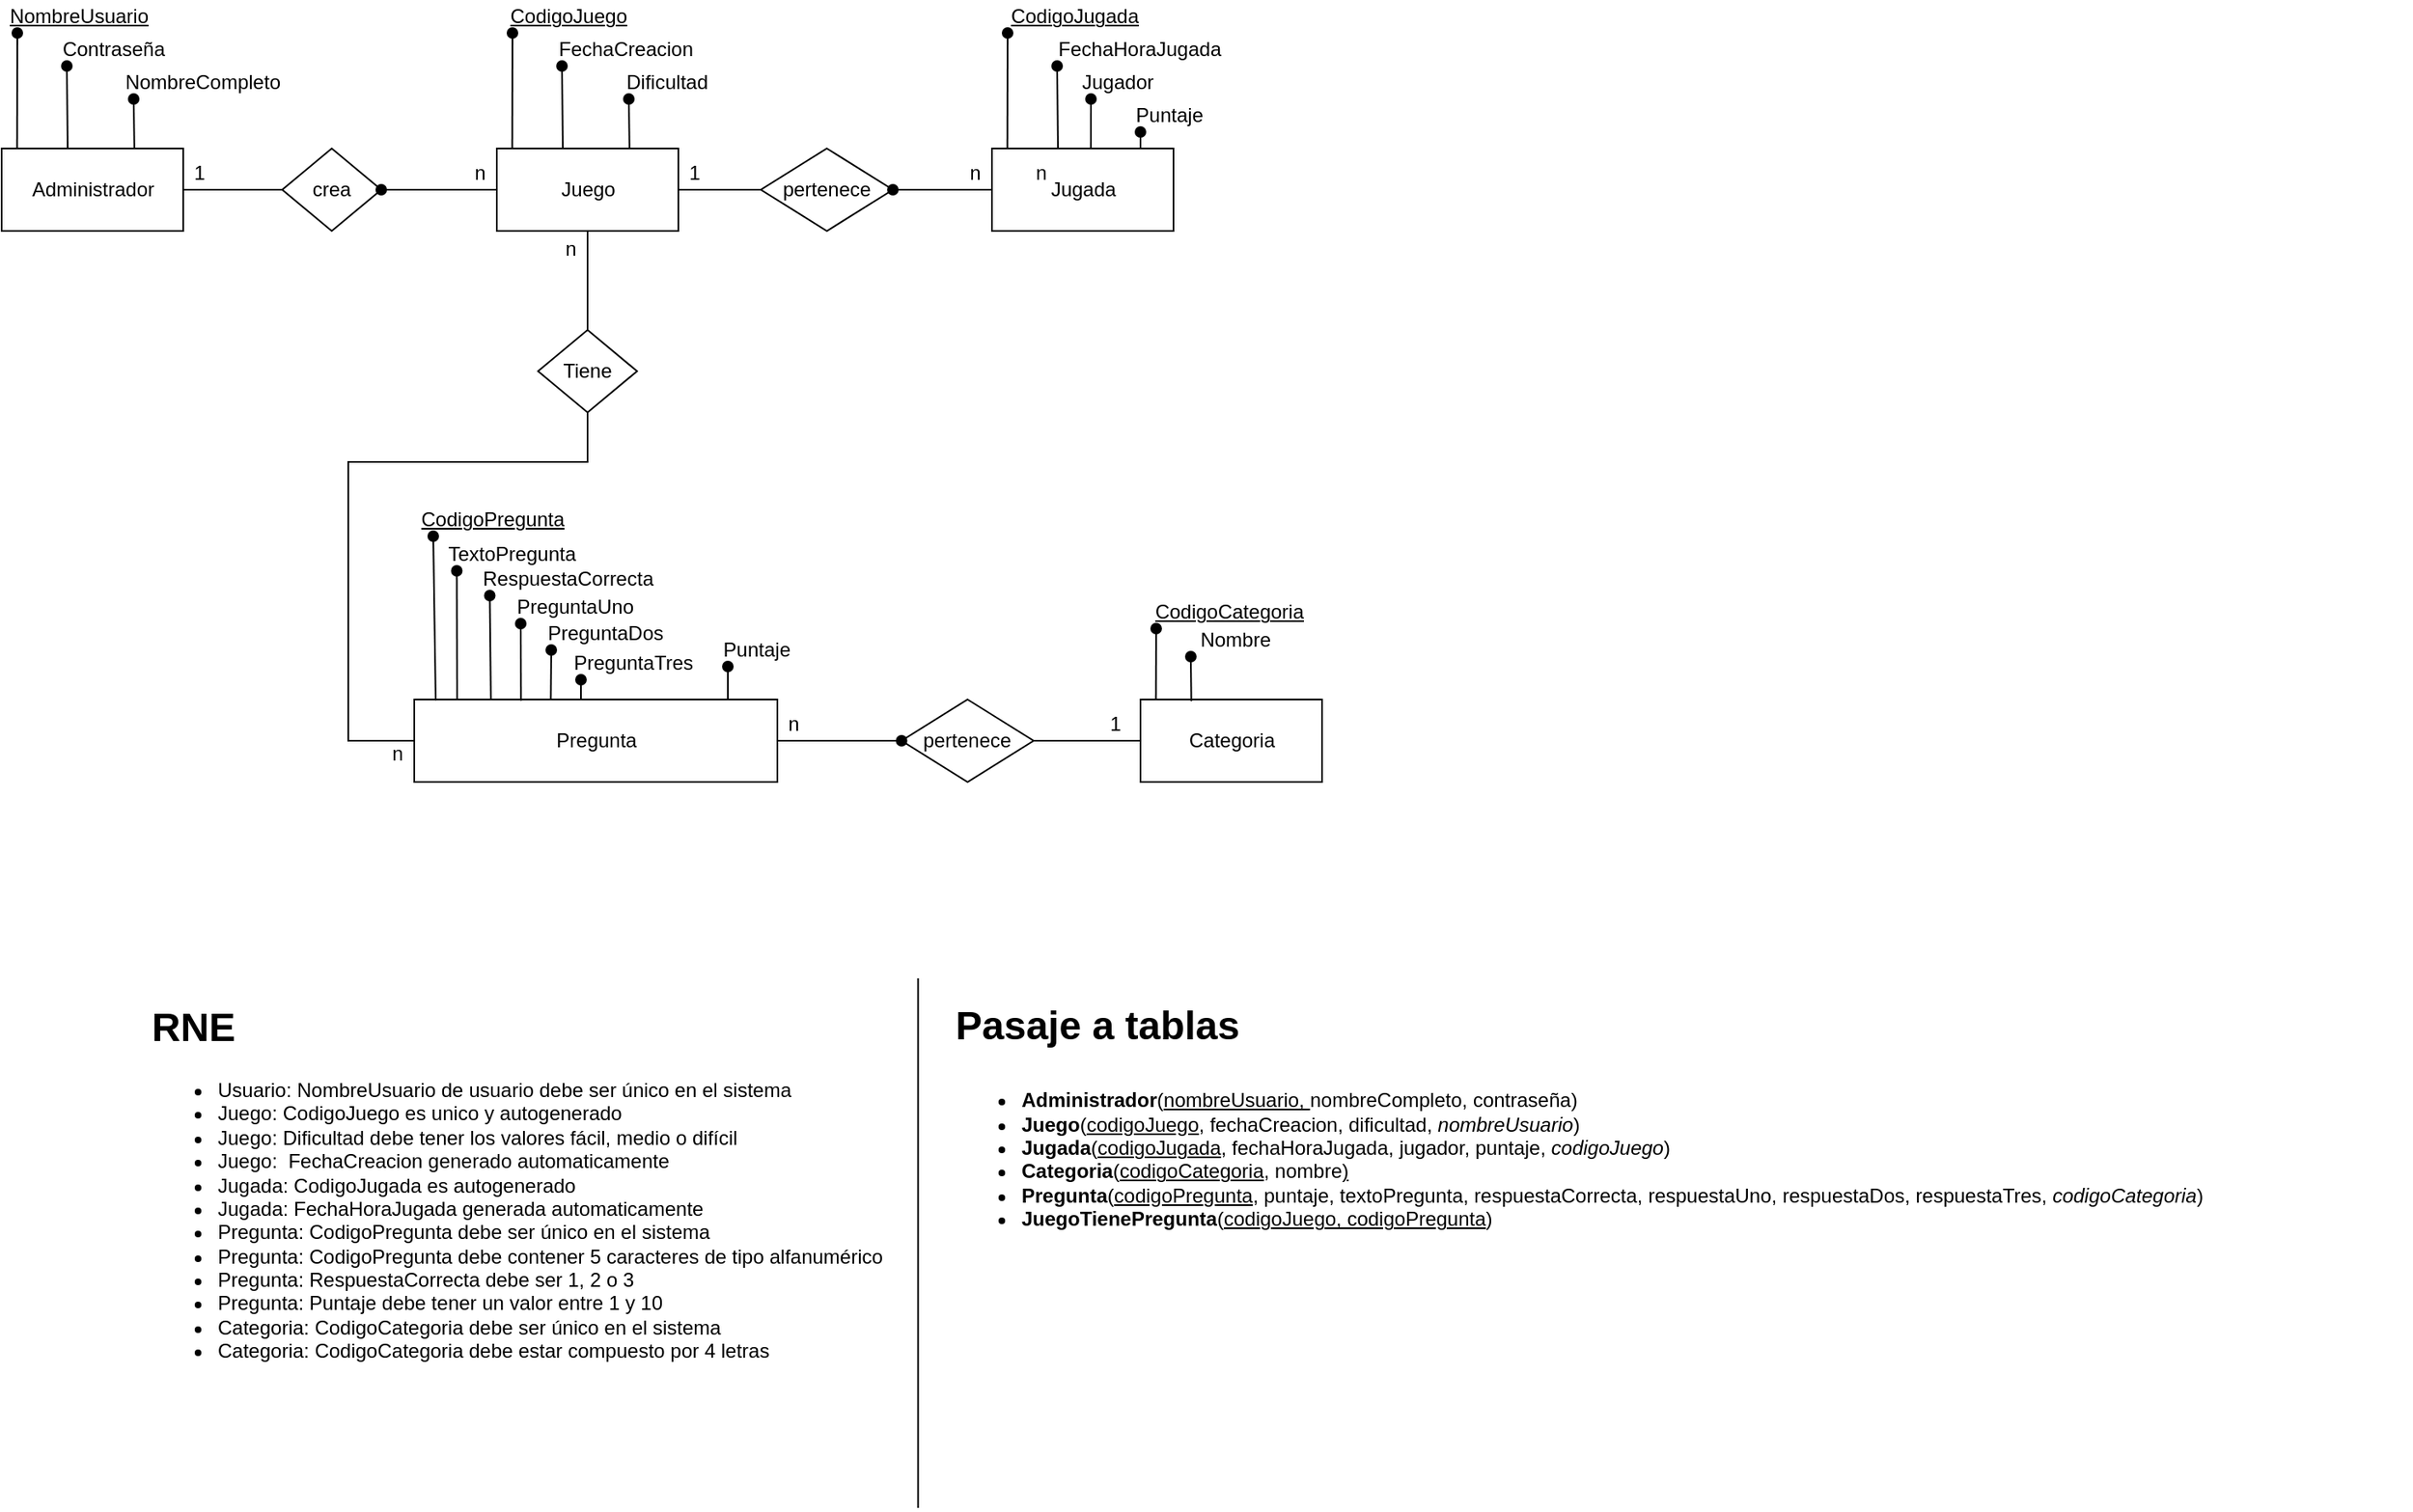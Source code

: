 <mxfile version="20.8.10" type="device"><diagram id="bnQcCAyIEk0VWTEGWCXR" name="Página-1"><mxGraphModel dx="1034" dy="519" grid="1" gridSize="10" guides="1" tooltips="1" connect="1" arrows="1" fold="1" page="1" pageScale="1" pageWidth="827" pageHeight="1169" math="0" shadow="0"><root><mxCell id="0"/><mxCell id="1" parent="0"/><mxCell id="0Us5_n0Fwg5W0oNB8ZeL-1" value="Administrador" style="html=1;" parent="1" vertex="1"><mxGeometry x="80" y="251" width="110" height="50" as="geometry"/></mxCell><mxCell id="0Us5_n0Fwg5W0oNB8ZeL-6" value="" style="endArrow=oval;html=1;rounded=0;exitX=0.085;exitY=0.007;exitDx=0;exitDy=0;exitPerimeter=0;endFill=1;entryX=0;entryY=1;entryDx=0;entryDy=0;" parent="1" source="0Us5_n0Fwg5W0oNB8ZeL-1" target="0Us5_n0Fwg5W0oNB8ZeL-8" edge="1"><mxGeometry width="50" height="50" relative="1" as="geometry"><mxPoint x="108" y="231" as="sourcePoint"/><mxPoint x="79" y="201" as="targetPoint"/></mxGeometry></mxCell><mxCell id="0Us5_n0Fwg5W0oNB8ZeL-8" value="NombreUsuario" style="text;html=1;strokeColor=none;fillColor=none;align=right;verticalAlign=middle;whiteSpace=wrap;rounded=0;fontStyle=4" parent="1" vertex="1"><mxGeometry x="89.5" y="161" width="80.5" height="20" as="geometry"/></mxCell><mxCell id="0Us5_n0Fwg5W0oNB8ZeL-9" value="" style="endArrow=oval;html=1;rounded=0;endFill=1;entryX=0;entryY=1;entryDx=0;entryDy=0;" parent="1" target="0Us5_n0Fwg5W0oNB8ZeL-10" edge="1"><mxGeometry width="50" height="50" relative="1" as="geometry"><mxPoint x="120" y="251" as="sourcePoint"/><mxPoint x="117" y="201" as="targetPoint"/></mxGeometry></mxCell><mxCell id="0Us5_n0Fwg5W0oNB8ZeL-10" value="Contraseña" style="text;html=1;strokeColor=none;fillColor=none;align=right;verticalAlign=middle;whiteSpace=wrap;rounded=0;" parent="1" vertex="1"><mxGeometry x="119.5" y="181" width="61" height="20" as="geometry"/></mxCell><mxCell id="0Us5_n0Fwg5W0oNB8ZeL-11" value="" style="endArrow=oval;html=1;rounded=0;exitX=0.731;exitY=0.011;exitDx=0;exitDy=0;exitPerimeter=0;endFill=1;entryX=0;entryY=1;entryDx=0;entryDy=0;" parent="1" source="0Us5_n0Fwg5W0oNB8ZeL-1" target="0Us5_n0Fwg5W0oNB8ZeL-12" edge="1"><mxGeometry width="50" height="50" relative="1" as="geometry"><mxPoint x="166.35" y="251.35" as="sourcePoint"/><mxPoint x="166" y="231" as="targetPoint"/></mxGeometry></mxCell><mxCell id="0Us5_n0Fwg5W0oNB8ZeL-12" value="NombreCompleto" style="text;html=1;strokeColor=none;fillColor=none;align=right;verticalAlign=middle;whiteSpace=wrap;rounded=0;" parent="1" vertex="1"><mxGeometry x="160" y="201" width="91" height="20" as="geometry"/></mxCell><mxCell id="0Us5_n0Fwg5W0oNB8ZeL-13" value="Juego" style="html=1;" parent="1" vertex="1"><mxGeometry x="380" y="251" width="110" height="50" as="geometry"/></mxCell><mxCell id="0Us5_n0Fwg5W0oNB8ZeL-14" value="" style="endArrow=oval;html=1;rounded=0;exitX=0.085;exitY=0.007;exitDx=0;exitDy=0;exitPerimeter=0;endFill=1;entryX=0;entryY=1;entryDx=0;entryDy=0;" parent="1" source="0Us5_n0Fwg5W0oNB8ZeL-13" target="0Us5_n0Fwg5W0oNB8ZeL-15" edge="1"><mxGeometry width="50" height="50" relative="1" as="geometry"><mxPoint x="408" y="231" as="sourcePoint"/><mxPoint x="379" y="201" as="targetPoint"/></mxGeometry></mxCell><mxCell id="0Us5_n0Fwg5W0oNB8ZeL-15" value="CodigoJuego" style="text;html=1;strokeColor=none;fillColor=none;align=right;verticalAlign=middle;whiteSpace=wrap;rounded=0;fontStyle=4" parent="1" vertex="1"><mxGeometry x="389.5" y="161" width="70.5" height="20" as="geometry"/></mxCell><mxCell id="0Us5_n0Fwg5W0oNB8ZeL-16" value="" style="endArrow=oval;html=1;rounded=0;endFill=1;entryX=0;entryY=1;entryDx=0;entryDy=0;" parent="1" target="0Us5_n0Fwg5W0oNB8ZeL-17" edge="1"><mxGeometry width="50" height="50" relative="1" as="geometry"><mxPoint x="420" y="251" as="sourcePoint"/><mxPoint x="417" y="201" as="targetPoint"/></mxGeometry></mxCell><mxCell id="0Us5_n0Fwg5W0oNB8ZeL-17" value="FechaCreacion" style="text;html=1;strokeColor=none;fillColor=none;align=right;verticalAlign=middle;whiteSpace=wrap;rounded=0;" parent="1" vertex="1"><mxGeometry x="419.5" y="181" width="80.5" height="20" as="geometry"/></mxCell><mxCell id="0Us5_n0Fwg5W0oNB8ZeL-18" value="" style="endArrow=oval;html=1;rounded=0;exitX=0.731;exitY=0.011;exitDx=0;exitDy=0;exitPerimeter=0;endFill=1;entryX=0;entryY=1;entryDx=0;entryDy=0;" parent="1" source="0Us5_n0Fwg5W0oNB8ZeL-13" target="0Us5_n0Fwg5W0oNB8ZeL-19" edge="1"><mxGeometry width="50" height="50" relative="1" as="geometry"><mxPoint x="466.35" y="251.35" as="sourcePoint"/><mxPoint x="466" y="231" as="targetPoint"/></mxGeometry></mxCell><mxCell id="0Us5_n0Fwg5W0oNB8ZeL-19" value="Dificultad" style="text;html=1;strokeColor=none;fillColor=none;align=right;verticalAlign=middle;whiteSpace=wrap;rounded=0;" parent="1" vertex="1"><mxGeometry x="460" y="201" width="50" height="20" as="geometry"/></mxCell><mxCell id="0Us5_n0Fwg5W0oNB8ZeL-20" value="Jugada" style="html=1;" parent="1" vertex="1"><mxGeometry x="680" y="251" width="110" height="50" as="geometry"/></mxCell><mxCell id="0Us5_n0Fwg5W0oNB8ZeL-21" value="" style="endArrow=oval;html=1;rounded=0;exitX=0.085;exitY=0.007;exitDx=0;exitDy=0;exitPerimeter=0;endFill=1;entryX=0;entryY=1;entryDx=0;entryDy=0;" parent="1" source="0Us5_n0Fwg5W0oNB8ZeL-20" target="0Us5_n0Fwg5W0oNB8ZeL-22" edge="1"><mxGeometry width="50" height="50" relative="1" as="geometry"><mxPoint x="708" y="231" as="sourcePoint"/><mxPoint x="679" y="201" as="targetPoint"/></mxGeometry></mxCell><mxCell id="0Us5_n0Fwg5W0oNB8ZeL-22" value="CodigoJugada" style="text;html=1;strokeColor=none;fillColor=none;align=right;verticalAlign=middle;whiteSpace=wrap;rounded=0;fontStyle=4" parent="1" vertex="1"><mxGeometry x="689.5" y="161" width="80.5" height="20" as="geometry"/></mxCell><mxCell id="0Us5_n0Fwg5W0oNB8ZeL-23" value="" style="endArrow=oval;html=1;rounded=0;endFill=1;entryX=0;entryY=1;entryDx=0;entryDy=0;" parent="1" target="0Us5_n0Fwg5W0oNB8ZeL-24" edge="1"><mxGeometry width="50" height="50" relative="1" as="geometry"><mxPoint x="720" y="251" as="sourcePoint"/><mxPoint x="717" y="201" as="targetPoint"/></mxGeometry></mxCell><mxCell id="0Us5_n0Fwg5W0oNB8ZeL-24" value="FechaHoraJugada" style="text;html=1;strokeColor=none;fillColor=none;align=right;verticalAlign=middle;whiteSpace=wrap;rounded=0;" parent="1" vertex="1"><mxGeometry x="719.5" y="181" width="100.5" height="20" as="geometry"/></mxCell><mxCell id="0Us5_n0Fwg5W0oNB8ZeL-25" value="" style="endArrow=oval;html=1;rounded=0;exitX=0.545;exitY=-0.011;exitDx=0;exitDy=0;exitPerimeter=0;endFill=1;entryX=0;entryY=1;entryDx=0;entryDy=0;" parent="1" source="0Us5_n0Fwg5W0oNB8ZeL-20" target="0Us5_n0Fwg5W0oNB8ZeL-26" edge="1"><mxGeometry width="50" height="50" relative="1" as="geometry"><mxPoint x="766.35" y="251.35" as="sourcePoint"/><mxPoint x="766" y="231" as="targetPoint"/></mxGeometry></mxCell><mxCell id="0Us5_n0Fwg5W0oNB8ZeL-26" value="Jugador" style="text;html=1;strokeColor=none;fillColor=none;align=right;verticalAlign=middle;whiteSpace=wrap;rounded=0;" parent="1" vertex="1"><mxGeometry x="740" y="201" width="40" height="20" as="geometry"/></mxCell><mxCell id="0Us5_n0Fwg5W0oNB8ZeL-27" value="" style="endArrow=oval;html=1;rounded=0;endFill=1;entryX=0;entryY=1;entryDx=0;entryDy=0;" parent="1" target="0Us5_n0Fwg5W0oNB8ZeL-28" edge="1"><mxGeometry width="50" height="50" relative="1" as="geometry"><mxPoint x="770" y="251" as="sourcePoint"/><mxPoint x="796" y="251" as="targetPoint"/></mxGeometry></mxCell><mxCell id="0Us5_n0Fwg5W0oNB8ZeL-28" value="Puntaje" style="text;html=1;strokeColor=none;fillColor=none;align=right;verticalAlign=middle;whiteSpace=wrap;rounded=0;" parent="1" vertex="1"><mxGeometry x="770" y="221" width="40" height="20" as="geometry"/></mxCell><mxCell id="0Us5_n0Fwg5W0oNB8ZeL-29" value="Pregunta" style="html=1;" parent="1" vertex="1"><mxGeometry x="330" y="585" width="220" height="50" as="geometry"/></mxCell><mxCell id="0Us5_n0Fwg5W0oNB8ZeL-30" value="" style="endArrow=oval;html=1;rounded=0;exitX=0.059;exitY=0.013;exitDx=0;exitDy=0;exitPerimeter=0;endFill=1;entryX=0;entryY=1;entryDx=0;entryDy=0;" parent="1" source="0Us5_n0Fwg5W0oNB8ZeL-29" target="0Us5_n0Fwg5W0oNB8ZeL-31" edge="1"><mxGeometry width="50" height="50" relative="1" as="geometry"><mxPoint x="408" y="565" as="sourcePoint"/><mxPoint x="379" y="535" as="targetPoint"/></mxGeometry></mxCell><mxCell id="0Us5_n0Fwg5W0oNB8ZeL-31" value="CodigoPregunta" style="text;html=1;strokeColor=none;fillColor=none;align=right;verticalAlign=middle;whiteSpace=wrap;rounded=0;fontStyle=4" parent="1" vertex="1"><mxGeometry x="341.5" y="466" width="80.5" height="20" as="geometry"/></mxCell><mxCell id="0Us5_n0Fwg5W0oNB8ZeL-32" value="" style="endArrow=oval;html=1;rounded=0;endFill=1;entryX=0;entryY=1;entryDx=0;entryDy=0;exitX=0.118;exitY=0;exitDx=0;exitDy=0;exitPerimeter=0;" parent="1" source="0Us5_n0Fwg5W0oNB8ZeL-29" target="0Us5_n0Fwg5W0oNB8ZeL-33" edge="1"><mxGeometry width="50" height="50" relative="1" as="geometry"><mxPoint x="420" y="585" as="sourcePoint"/><mxPoint x="417" y="535" as="targetPoint"/></mxGeometry></mxCell><mxCell id="0Us5_n0Fwg5W0oNB8ZeL-33" value="TextoPregunta" style="text;html=1;strokeColor=none;fillColor=none;align=right;verticalAlign=middle;whiteSpace=wrap;rounded=0;" parent="1" vertex="1"><mxGeometry x="355.75" y="487" width="74.25" height="20" as="geometry"/></mxCell><mxCell id="0Us5_n0Fwg5W0oNB8ZeL-34" value="" style="endArrow=oval;html=1;rounded=0;endFill=1;entryX=0;entryY=1;entryDx=0;entryDy=0;exitX=0.294;exitY=0.016;exitDx=0;exitDy=0;exitPerimeter=0;" parent="1" source="0Us5_n0Fwg5W0oNB8ZeL-29" target="0Us5_n0Fwg5W0oNB8ZeL-35" edge="1"><mxGeometry width="50" height="50" relative="1" as="geometry"><mxPoint x="411" y="585" as="sourcePoint"/><mxPoint x="466" y="565" as="targetPoint"/></mxGeometry></mxCell><mxCell id="0Us5_n0Fwg5W0oNB8ZeL-35" value="PreguntaUno" style="text;html=1;strokeColor=none;fillColor=none;align=right;verticalAlign=middle;whiteSpace=wrap;rounded=0;" parent="1" vertex="1"><mxGeometry x="394.5" y="519" width="70" height="20" as="geometry"/></mxCell><mxCell id="0Us5_n0Fwg5W0oNB8ZeL-36" value="" style="endArrow=oval;html=1;rounded=0;endFill=1;entryX=0;entryY=1;entryDx=0;entryDy=0;" parent="1" target="0Us5_n0Fwg5W0oNB8ZeL-37" edge="1"><mxGeometry width="50" height="50" relative="1" as="geometry"><mxPoint x="520" y="585" as="sourcePoint"/><mxPoint x="496" y="585" as="targetPoint"/></mxGeometry></mxCell><mxCell id="0Us5_n0Fwg5W0oNB8ZeL-37" value="Puntaje" style="text;html=1;strokeColor=none;fillColor=none;align=right;verticalAlign=middle;whiteSpace=wrap;rounded=0;" parent="1" vertex="1"><mxGeometry x="520" y="545" width="40" height="20" as="geometry"/></mxCell><mxCell id="0Us5_n0Fwg5W0oNB8ZeL-39" value="" style="endArrow=oval;html=1;rounded=0;endFill=1;entryX=0;entryY=1;entryDx=0;entryDy=0;exitX=0.376;exitY=-0.009;exitDx=0;exitDy=0;exitPerimeter=0;" parent="1" source="0Us5_n0Fwg5W0oNB8ZeL-29" target="0Us5_n0Fwg5W0oNB8ZeL-40" edge="1"><mxGeometry width="50" height="50" relative="1" as="geometry"><mxPoint x="410" y="581" as="sourcePoint"/><mxPoint x="475.5" y="575" as="targetPoint"/></mxGeometry></mxCell><mxCell id="0Us5_n0Fwg5W0oNB8ZeL-40" value="PreguntaDos" style="text;html=1;strokeColor=none;fillColor=none;align=right;verticalAlign=middle;whiteSpace=wrap;rounded=0;" parent="1" vertex="1"><mxGeometry x="413" y="535" width="70" height="20" as="geometry"/></mxCell><mxCell id="0Us5_n0Fwg5W0oNB8ZeL-41" value="" style="endArrow=oval;html=1;rounded=0;endFill=1;entryX=0;entryY=1;entryDx=0;entryDy=0;" parent="1" target="0Us5_n0Fwg5W0oNB8ZeL-42" edge="1"><mxGeometry width="50" height="50" relative="1" as="geometry"><mxPoint x="431" y="585" as="sourcePoint"/><mxPoint x="485.5" y="585" as="targetPoint"/></mxGeometry></mxCell><mxCell id="0Us5_n0Fwg5W0oNB8ZeL-42" value="PreguntaTres" style="text;html=1;strokeColor=none;fillColor=none;align=right;verticalAlign=middle;whiteSpace=wrap;rounded=0;" parent="1" vertex="1"><mxGeometry x="431" y="553" width="70" height="20" as="geometry"/></mxCell><mxCell id="0Us5_n0Fwg5W0oNB8ZeL-43" value="Categoria" style="html=1;" parent="1" vertex="1"><mxGeometry x="770" y="585" width="110" height="50" as="geometry"/></mxCell><mxCell id="0Us5_n0Fwg5W0oNB8ZeL-44" value="" style="endArrow=oval;html=1;rounded=0;exitX=0.085;exitY=0.007;exitDx=0;exitDy=0;exitPerimeter=0;endFill=1;entryX=0;entryY=1;entryDx=0;entryDy=0;" parent="1" source="0Us5_n0Fwg5W0oNB8ZeL-43" target="0Us5_n0Fwg5W0oNB8ZeL-45" edge="1"><mxGeometry width="50" height="50" relative="1" as="geometry"><mxPoint x="798" y="565" as="sourcePoint"/><mxPoint x="769" y="535" as="targetPoint"/></mxGeometry></mxCell><mxCell id="0Us5_n0Fwg5W0oNB8ZeL-45" value="CodigoCategoria" style="text;html=1;strokeColor=none;fillColor=none;align=right;verticalAlign=middle;whiteSpace=wrap;rounded=0;fontStyle=4" parent="1" vertex="1"><mxGeometry x="779.5" y="522" width="90.5" height="20" as="geometry"/></mxCell><mxCell id="0Us5_n0Fwg5W0oNB8ZeL-50" value="crea" style="rhombus;whiteSpace=wrap;html=1;" parent="1" vertex="1"><mxGeometry x="250" y="251" width="60" height="50" as="geometry"/></mxCell><mxCell id="0Us5_n0Fwg5W0oNB8ZeL-51" value="" style="endArrow=none;html=1;rounded=0;exitX=1;exitY=0.5;exitDx=0;exitDy=0;entryX=0;entryY=0.5;entryDx=0;entryDy=0;" parent="1" source="0Us5_n0Fwg5W0oNB8ZeL-1" target="0Us5_n0Fwg5W0oNB8ZeL-50" edge="1"><mxGeometry width="50" height="50" relative="1" as="geometry"><mxPoint x="270" y="381" as="sourcePoint"/><mxPoint x="320" y="331" as="targetPoint"/></mxGeometry></mxCell><mxCell id="0Us5_n0Fwg5W0oNB8ZeL-52" value="" style="endArrow=none;html=1;rounded=0;entryX=0;entryY=0.5;entryDx=0;entryDy=0;startArrow=oval;startFill=1;" parent="1" source="0Us5_n0Fwg5W0oNB8ZeL-50" target="0Us5_n0Fwg5W0oNB8ZeL-13" edge="1"><mxGeometry width="50" height="50" relative="1" as="geometry"><mxPoint x="270" y="381" as="sourcePoint"/><mxPoint x="320" y="331" as="targetPoint"/></mxGeometry></mxCell><mxCell id="0Us5_n0Fwg5W0oNB8ZeL-53" value="1" style="text;html=1;strokeColor=none;fillColor=none;align=center;verticalAlign=middle;whiteSpace=wrap;rounded=0;" parent="1" vertex="1"><mxGeometry x="190" y="261" width="20" height="10" as="geometry"/></mxCell><mxCell id="0Us5_n0Fwg5W0oNB8ZeL-54" value="n" style="text;html=1;strokeColor=none;fillColor=none;align=center;verticalAlign=middle;whiteSpace=wrap;rounded=0;" parent="1" vertex="1"><mxGeometry x="360" y="261" width="20" height="10" as="geometry"/></mxCell><mxCell id="0Us5_n0Fwg5W0oNB8ZeL-55" value="pertenece" style="rhombus;whiteSpace=wrap;html=1;" parent="1" vertex="1"><mxGeometry x="540" y="251" width="80" height="50" as="geometry"/></mxCell><mxCell id="0Us5_n0Fwg5W0oNB8ZeL-56" value="" style="endArrow=none;html=1;rounded=0;exitX=1;exitY=0.5;exitDx=0;exitDy=0;entryX=0;entryY=0.5;entryDx=0;entryDy=0;" parent="1" target="0Us5_n0Fwg5W0oNB8ZeL-55" edge="1"><mxGeometry width="50" height="50" relative="1" as="geometry"><mxPoint x="489.5" y="276" as="sourcePoint"/><mxPoint x="619.5" y="331" as="targetPoint"/></mxGeometry></mxCell><mxCell id="0Us5_n0Fwg5W0oNB8ZeL-57" value="" style="endArrow=none;html=1;rounded=0;startArrow=oval;startFill=1;" parent="1" source="0Us5_n0Fwg5W0oNB8ZeL-55" edge="1"><mxGeometry width="50" height="50" relative="1" as="geometry"><mxPoint x="569.5" y="381" as="sourcePoint"/><mxPoint x="680" y="276" as="targetPoint"/></mxGeometry></mxCell><mxCell id="0Us5_n0Fwg5W0oNB8ZeL-58" value="1" style="text;html=1;strokeColor=none;fillColor=none;align=center;verticalAlign=middle;whiteSpace=wrap;rounded=0;" parent="1" vertex="1"><mxGeometry x="489.5" y="261" width="20" height="10" as="geometry"/></mxCell><mxCell id="0Us5_n0Fwg5W0oNB8ZeL-59" value="n" style="text;html=1;strokeColor=none;fillColor=none;align=center;verticalAlign=middle;whiteSpace=wrap;rounded=0;" parent="1" vertex="1"><mxGeometry x="699.5" y="261" width="20" height="10" as="geometry"/></mxCell><mxCell id="0Us5_n0Fwg5W0oNB8ZeL-60" value="n" style="text;html=1;strokeColor=none;fillColor=none;align=center;verticalAlign=middle;whiteSpace=wrap;rounded=0;" parent="1" vertex="1"><mxGeometry x="660" y="261" width="20" height="10" as="geometry"/></mxCell><mxCell id="0Us5_n0Fwg5W0oNB8ZeL-62" value="pertenece" style="rhombus;whiteSpace=wrap;html=1;" parent="1" vertex="1"><mxGeometry x="625.25" y="585" width="80" height="50" as="geometry"/></mxCell><mxCell id="0Us5_n0Fwg5W0oNB8ZeL-63" value="" style="endArrow=oval;html=1;rounded=0;exitX=1;exitY=0.5;exitDx=0;exitDy=0;entryX=0;entryY=0.5;entryDx=0;entryDy=0;endFill=1;" parent="1" source="0Us5_n0Fwg5W0oNB8ZeL-29" target="0Us5_n0Fwg5W0oNB8ZeL-62" edge="1"><mxGeometry width="50" height="50" relative="1" as="geometry"><mxPoint x="574.75" y="610" as="sourcePoint"/><mxPoint x="704.75" y="665" as="targetPoint"/></mxGeometry></mxCell><mxCell id="0Us5_n0Fwg5W0oNB8ZeL-64" value="" style="endArrow=none;html=1;rounded=0;startArrow=none;startFill=0;entryX=0;entryY=0.5;entryDx=0;entryDy=0;" parent="1" source="0Us5_n0Fwg5W0oNB8ZeL-62" target="0Us5_n0Fwg5W0oNB8ZeL-43" edge="1"><mxGeometry width="50" height="50" relative="1" as="geometry"><mxPoint x="654.75" y="715" as="sourcePoint"/><mxPoint x="765.25" y="610" as="targetPoint"/></mxGeometry></mxCell><mxCell id="0Us5_n0Fwg5W0oNB8ZeL-65" value="n" style="text;html=1;strokeColor=none;fillColor=none;align=center;verticalAlign=middle;whiteSpace=wrap;rounded=0;" parent="1" vertex="1"><mxGeometry x="550" y="595" width="20" height="10" as="geometry"/></mxCell><mxCell id="0Us5_n0Fwg5W0oNB8ZeL-66" value="1" style="text;html=1;strokeColor=none;fillColor=none;align=center;verticalAlign=middle;whiteSpace=wrap;rounded=0;" parent="1" vertex="1"><mxGeometry x="745.25" y="595" width="20" height="10" as="geometry"/></mxCell><mxCell id="dPq689VbGsXJC0V5W28A-1" value="" style="endArrow=oval;html=1;rounded=0;endFill=1;entryX=0;entryY=1;entryDx=0;entryDy=0;exitX=0.28;exitY=0.021;exitDx=0;exitDy=0;exitPerimeter=0;" parent="1" source="0Us5_n0Fwg5W0oNB8ZeL-43" target="dPq689VbGsXJC0V5W28A-2" edge="1"><mxGeometry width="50" height="50" relative="1" as="geometry"><mxPoint x="790" y="581" as="sourcePoint"/><mxPoint x="779" y="545" as="targetPoint"/></mxGeometry></mxCell><mxCell id="dPq689VbGsXJC0V5W28A-2" value="Nombre" style="text;html=1;strokeColor=none;fillColor=none;align=right;verticalAlign=middle;whiteSpace=wrap;rounded=0;" parent="1" vertex="1"><mxGeometry x="800.5" y="539" width="49.5" height="20" as="geometry"/></mxCell><mxCell id="dPq689VbGsXJC0V5W28A-3" value="" style="endArrow=oval;html=1;rounded=0;endFill=1;entryX=0;entryY=1;entryDx=0;entryDy=0;exitX=0.211;exitY=-0.003;exitDx=0;exitDy=0;exitPerimeter=0;" parent="1" source="0Us5_n0Fwg5W0oNB8ZeL-29" target="dPq689VbGsXJC0V5W28A-4" edge="1"><mxGeometry width="50" height="50" relative="1" as="geometry"><mxPoint x="375.96" y="600" as="sourcePoint"/><mxPoint x="437" y="550" as="targetPoint"/></mxGeometry></mxCell><mxCell id="dPq689VbGsXJC0V5W28A-4" value="RespuestaCorrecta" style="text;html=1;strokeColor=none;fillColor=none;align=right;verticalAlign=middle;whiteSpace=wrap;rounded=0;" parent="1" vertex="1"><mxGeometry x="375.75" y="502" width="100.5" height="20" as="geometry"/></mxCell><mxCell id="dPq689VbGsXJC0V5W28A-5" value="Tiene" style="rhombus;whiteSpace=wrap;html=1;" parent="1" vertex="1"><mxGeometry x="405" y="361" width="60" height="50" as="geometry"/></mxCell><mxCell id="dPq689VbGsXJC0V5W28A-6" value="" style="endArrow=none;html=1;rounded=0;exitX=0.5;exitY=1;exitDx=0;exitDy=0;entryX=0.5;entryY=0;entryDx=0;entryDy=0;" parent="1" source="0Us5_n0Fwg5W0oNB8ZeL-13" target="dPq689VbGsXJC0V5W28A-5" edge="1"><mxGeometry width="50" height="50" relative="1" as="geometry"><mxPoint x="340" y="386" as="sourcePoint"/><mxPoint x="470" y="441" as="targetPoint"/></mxGeometry></mxCell><mxCell id="dPq689VbGsXJC0V5W28A-7" value="" style="endArrow=none;html=1;rounded=0;entryX=0;entryY=0.5;entryDx=0;entryDy=0;startArrow=none;startFill=0;exitX=0.5;exitY=1;exitDx=0;exitDy=0;" parent="1" source="dPq689VbGsXJC0V5W28A-5" target="0Us5_n0Fwg5W0oNB8ZeL-29" edge="1"><mxGeometry width="50" height="50" relative="1" as="geometry"><mxPoint x="420" y="491" as="sourcePoint"/><mxPoint x="530" y="386" as="targetPoint"/><Array as="points"><mxPoint x="435" y="441"/><mxPoint x="290" y="441"/><mxPoint x="290" y="610"/></Array></mxGeometry></mxCell><mxCell id="dPq689VbGsXJC0V5W28A-9" value="n" style="text;html=1;strokeColor=none;fillColor=none;align=center;verticalAlign=middle;whiteSpace=wrap;rounded=0;" parent="1" vertex="1"><mxGeometry x="414.75" y="307" width="20" height="10" as="geometry"/></mxCell><mxCell id="dPq689VbGsXJC0V5W28A-11" value="n" style="text;html=1;strokeColor=none;fillColor=none;align=center;verticalAlign=middle;whiteSpace=wrap;rounded=0;" parent="1" vertex="1"><mxGeometry x="310" y="613" width="20" height="10" as="geometry"/></mxCell><mxCell id="dPq689VbGsXJC0V5W28A-12" value="&lt;h1&gt;&lt;span style=&quot;background-color: initial;&quot;&gt;RNE&lt;/span&gt;&lt;/h1&gt;&lt;div&gt;&lt;ul&gt;&lt;li style=&quot;border-color: var(--border-color);&quot;&gt;&lt;span style=&quot;border-color: var(--border-color); background-color: initial;&quot;&gt;Usuario: NombreUsuario de usuario debe ser único en el sistema&lt;/span&gt;&lt;br style=&quot;border-color: var(--border-color);&quot;&gt;&lt;/li&gt;&lt;li style=&quot;border-color: var(--border-color);&quot;&gt;Juego: CodigoJuego es unico y autogenerado&lt;/li&gt;&lt;li style=&quot;border-color: var(--border-color);&quot;&gt;&lt;span style=&quot;background-color: initial;&quot;&gt;Juego: Dificultad debe tener los valores fácil, medio o difícil&lt;/span&gt;&lt;br&gt;&lt;/li&gt;&lt;li style=&quot;border-color: var(--border-color);&quot;&gt;Juego:&amp;nbsp; FechaCreacion generado automaticamente&amp;nbsp;&lt;/li&gt;&lt;li style=&quot;border-color: var(--border-color);&quot;&gt;Jugada: CodigoJugada es autogenerado&lt;/li&gt;&lt;li style=&quot;border-color: var(--border-color);&quot;&gt;&lt;span style=&quot;border-color: var(--border-color); background-color: initial;&quot;&gt;Jugada: FechaHoraJugada generada automaticamente&lt;/span&gt;&lt;/li&gt;&lt;li&gt;&lt;span style=&quot;background-color: initial;&quot;&gt;Pregunta: CodigoPregunta debe ser único en el sistema&lt;/span&gt;&lt;br&gt;&lt;/li&gt;&lt;li&gt;&lt;span style=&quot;background-color: initial;&quot;&gt;Pregunta: CodigoPregunta debe contener 5 caracteres de tipo alfanumérico&lt;/span&gt;&lt;br&gt;&lt;/li&gt;&lt;li&gt;&lt;span style=&quot;background-color: initial;&quot;&gt;Pregunta: RespuestaCorrecta debe ser 1, 2 o 3&lt;/span&gt;&lt;br&gt;&lt;/li&gt;&lt;li&gt;Pregunta: Puntaje debe tener un valor entre 1 y 10&lt;/li&gt;&lt;li style=&quot;border-color: var(--border-color);&quot;&gt;Categoria: CodigoCategoria debe ser único en el sistema&lt;/li&gt;&lt;li style=&quot;border-color: var(--border-color);&quot;&gt;Categoria: CodigoCategoria debe estar compuesto por 4 letras&amp;nbsp;&lt;/li&gt;&lt;/ul&gt;&lt;/div&gt;" style="text;html=1;strokeColor=none;fillColor=none;spacing=5;spacingTop=-20;whiteSpace=wrap;overflow=hidden;rounded=0;" parent="1" vertex="1"><mxGeometry x="166.25" y="764" width="470" height="270" as="geometry"/></mxCell><mxCell id="dPq689VbGsXJC0V5W28A-13" value="" style="endArrow=none;html=1;rounded=0;fontSize=24;" parent="1" edge="1"><mxGeometry width="50" height="50" relative="1" as="geometry"><mxPoint x="635.25" y="1075" as="sourcePoint"/><mxPoint x="635.25" y="754" as="targetPoint"/></mxGeometry></mxCell><mxCell id="dPq689VbGsXJC0V5W28A-14" value="&lt;h1&gt;&lt;font style=&quot;font-size: 24px;&quot;&gt;Pasaje a tablas&lt;/font&gt;&lt;/h1&gt;&lt;ul style=&quot;font-size: 12px;&quot;&gt;&lt;li&gt;&lt;span style=&quot;background-color: initial;&quot;&gt;&lt;b&gt;Administrador&lt;/b&gt;(&lt;u&gt;nombreUsuario, &lt;/u&gt;nombreCompleto, contraseña)&lt;/span&gt;&lt;/li&gt;&lt;li&gt;&lt;span style=&quot;background-color: initial;&quot;&gt;&lt;b&gt;Juego&lt;/b&gt;(&lt;u&gt;codigoJuego&lt;/u&gt;, fechaCreacion, dificultad, &lt;i&gt;nombreUsuario&lt;/i&gt;)&lt;/span&gt;&lt;/li&gt;&lt;li&gt;&lt;b&gt;Jugada&lt;/b&gt;(&lt;u&gt;codigoJugada&lt;/u&gt;, fechaHoraJugada, jugador, puntaje, &lt;i&gt;codigoJuego&lt;/i&gt;)&lt;/li&gt;&lt;li&gt;&lt;b&gt;Categoria&lt;/b&gt;(&lt;u&gt;codigoCategoria&lt;/u&gt;, nombre&lt;u&gt;)&lt;/u&gt;&lt;/li&gt;&lt;li&gt;&lt;b style=&quot;background-color: initial;&quot;&gt;Pregunta&lt;/b&gt;&lt;span style=&quot;background-color: initial;&quot;&gt;(&lt;/span&gt;&lt;u style=&quot;background-color: initial;&quot;&gt;codigoPregunta&lt;/u&gt;&lt;span style=&quot;background-color: initial;&quot;&gt;, puntaje, textoPregunta, respuestaCorrecta, respuestaUno, respuestaDos, respuestaTres, &lt;i&gt;codigoCategoria&lt;/i&gt;)&lt;/span&gt;&lt;br&gt;&lt;/li&gt;&lt;li&gt;&lt;b&gt;JuegoTienePregunta&lt;/b&gt;(&lt;u&gt;codigoJuego, codigoPregunta&lt;/u&gt;)&lt;/li&gt;&lt;/ul&gt;" style="text;html=1;strokeColor=none;fillColor=none;spacing=5;spacingTop=-20;whiteSpace=wrap;overflow=hidden;rounded=0;fontSize=16;" parent="1" vertex="1"><mxGeometry x="653.25" y="750" width="886.75" height="240" as="geometry"/></mxCell></root></mxGraphModel></diagram></mxfile>